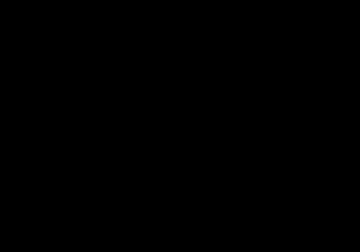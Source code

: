 set terminal pngcairo nocrop enhanced font "verdana,8" size 640,400
set output "PBFT_result.eps"

set terminal postscript eps enhanced color font 'Times-Roman,18'

set title "PBFT Consensus for 4 to 24 nodes"

set grid ytics lc rgb "black" lw 1.5 lt 0.1
set grid xtics lc rgb "black" lw 1.5 lt 0.1


set xlabel "Input TPS"
set ylabel "Output TPS"

set yrange [0 to 25]

set key at graph 0.25, 0.95

#csv settings:
# set key autotitle columnhead
set datafile separator comma


$data << EOD
5, 5, 5, 5, 5, 5, 5
10, 10, 10, 9.3, 10, 10, 8
15, 14, 14, 13.6, 14, 13, 10
20, 17, 17, 16.1, 14, 10, 5
25, 20, 19, 18.6, 14, 9, 15
30, 20, 19, 17.2, 13, 9, 11
40, 21, 21, 18.3, 13, 14, 17
50, 25, 20, 16.9, 13, 13, 13
EOD

plot "$data" using 1:2 with linespoints title "5 nodes", \
    "$data" using 1:3 with linespoints title "6 nodes", \
    "$data" using 1:4 with linespoints title "8 nodes", \
    "$data" using 1:5 with linespoints title "12 nodes", \
    "$data" using 1:6 with linespoints title "18 nodes", \
    "$data" using 1:7 with linespoints title "24 nodes"